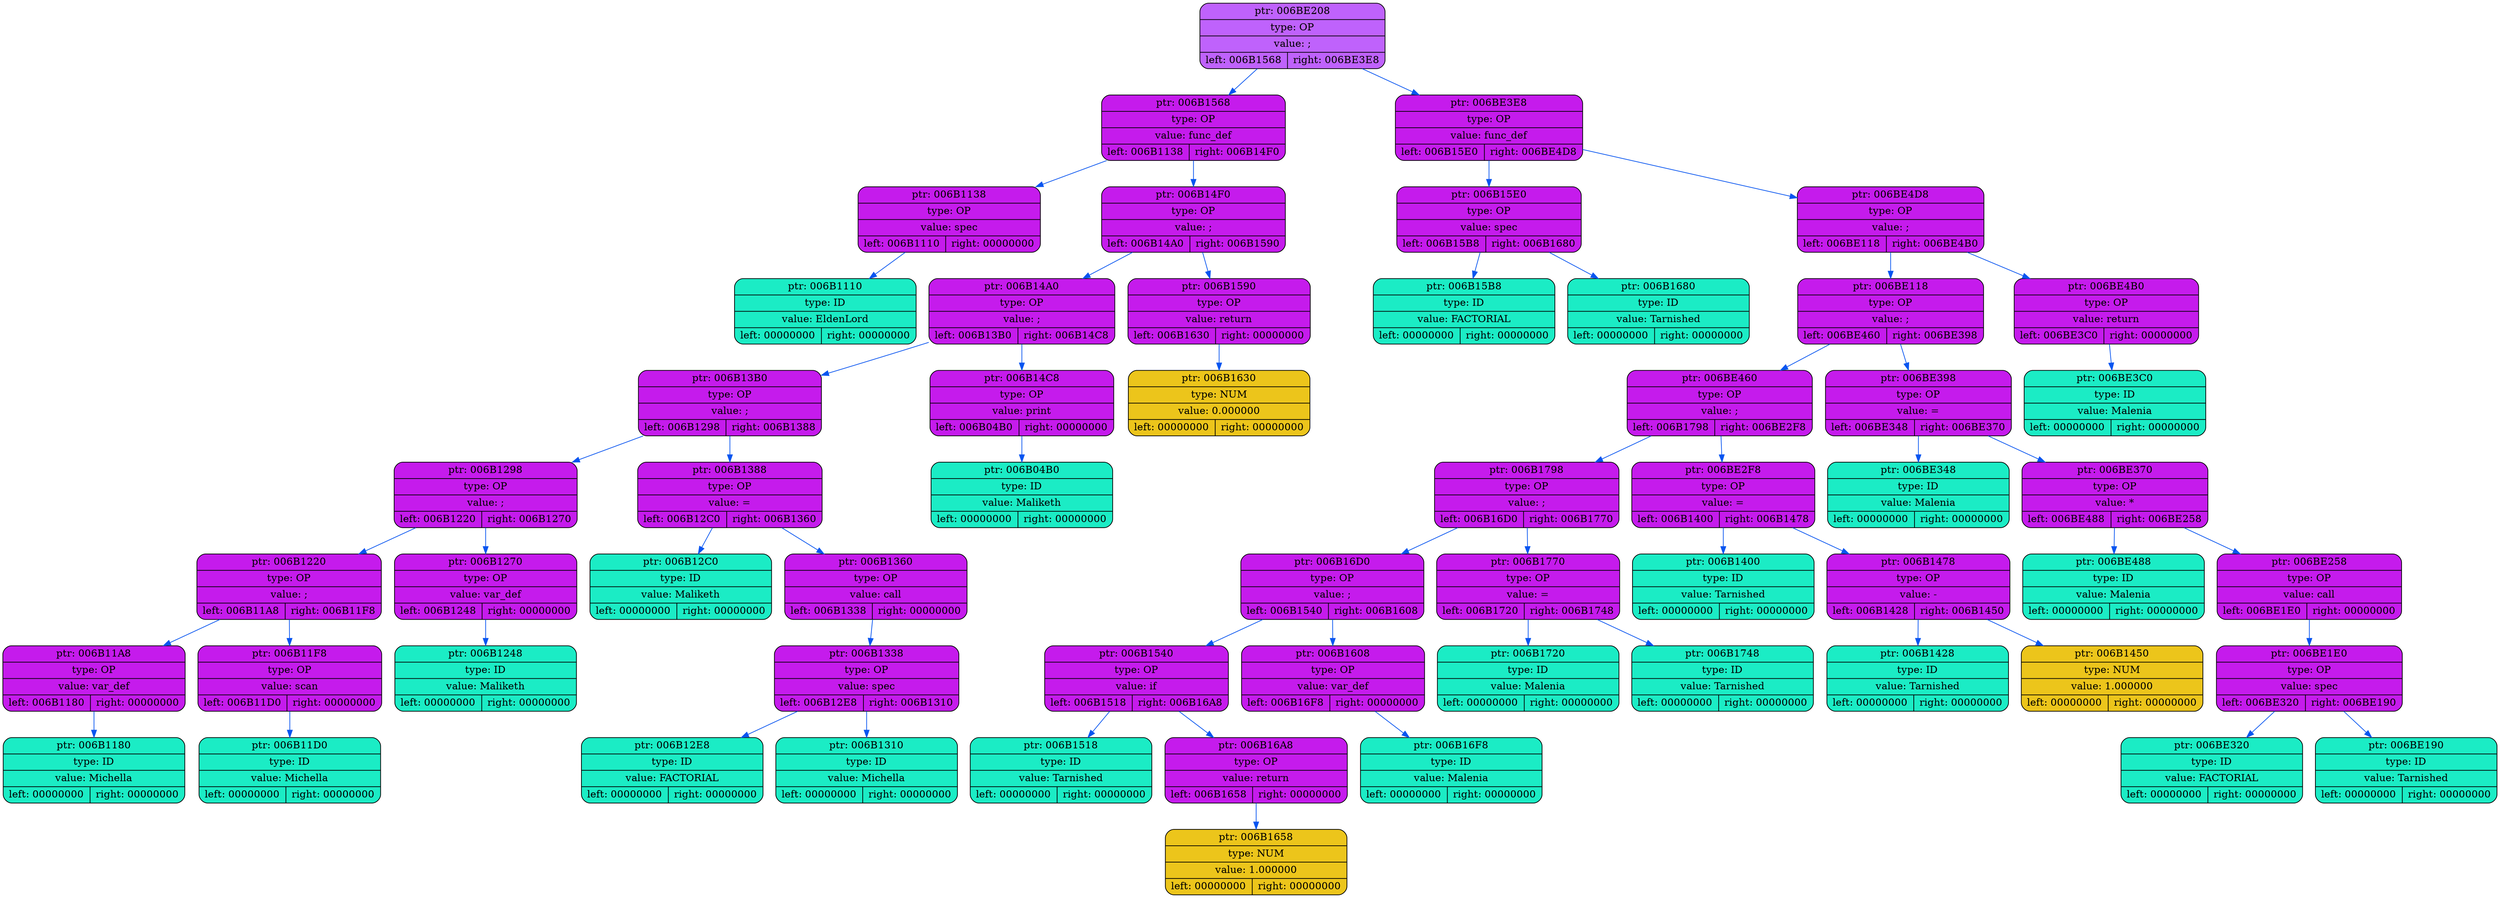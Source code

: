 digraph
{
    rankdir=TP

        node006BE208[shape=record,style="rounded,filled",fillcolor="#BF62FC",label="{ ptr: 006BE208 | type: OP | value: ;| { left: 006B1568 | right: 006BE3E8 }}"];
    node006BE208 -> node006B1568[color="#0855F0"]
    node006B1568[shape=record,style="rounded,filled",fillcolor="#C51BEC",label="{ ptr: 006B1568 | type: OP | value: func_def| { left: 006B1138 | right: 006B14F0 }}"];
    node006B1568 -> node006B1138[color="#0855F0"]
    node006B1138[shape=record,style="rounded,filled",fillcolor="#C51BEC",label="{ ptr: 006B1138 | type: OP | value: spec| { left: 006B1110 | right: 00000000 }}"];
    node006B1138 -> node006B1110[color="#0855F0"]
    node006B1110[shape=record,style="rounded,filled",fillcolor="#1BECC5",label="{ ptr: 006B1110 | type: ID | value: EldenLord| { left: 00000000 | right: 00000000 }}"];
    node006B1568 -> node006B14F0[color="#0855F0"]
    node006B14F0[shape=record,style="rounded,filled",fillcolor="#C51BEC",label="{ ptr: 006B14F0 | type: OP | value: ;| { left: 006B14A0 | right: 006B1590 }}"];
    node006B14F0 -> node006B14A0[color="#0855F0"]
    node006B14A0[shape=record,style="rounded,filled",fillcolor="#C51BEC",label="{ ptr: 006B14A0 | type: OP | value: ;| { left: 006B13B0 | right: 006B14C8 }}"];
    node006B14A0 -> node006B13B0[color="#0855F0"]
    node006B13B0[shape=record,style="rounded,filled",fillcolor="#C51BEC",label="{ ptr: 006B13B0 | type: OP | value: ;| { left: 006B1298 | right: 006B1388 }}"];
    node006B13B0 -> node006B1298[color="#0855F0"]
    node006B1298[shape=record,style="rounded,filled",fillcolor="#C51BEC",label="{ ptr: 006B1298 | type: OP | value: ;| { left: 006B1220 | right: 006B1270 }}"];
    node006B1298 -> node006B1220[color="#0855F0"]
    node006B1220[shape=record,style="rounded,filled",fillcolor="#C51BEC",label="{ ptr: 006B1220 | type: OP | value: ;| { left: 006B11A8 | right: 006B11F8 }}"];
    node006B1220 -> node006B11A8[color="#0855F0"]
    node006B11A8[shape=record,style="rounded,filled",fillcolor="#C51BEC",label="{ ptr: 006B11A8 | type: OP | value: var_def| { left: 006B1180 | right: 00000000 }}"];
    node006B11A8 -> node006B1180[color="#0855F0"]
    node006B1180[shape=record,style="rounded,filled",fillcolor="#1BECC5",label="{ ptr: 006B1180 | type: ID | value: Michella| { left: 00000000 | right: 00000000 }}"];
    node006B1220 -> node006B11F8[color="#0855F0"]
    node006B11F8[shape=record,style="rounded,filled",fillcolor="#C51BEC",label="{ ptr: 006B11F8 | type: OP | value: scan| { left: 006B11D0 | right: 00000000 }}"];
    node006B11F8 -> node006B11D0[color="#0855F0"]
    node006B11D0[shape=record,style="rounded,filled",fillcolor="#1BECC5",label="{ ptr: 006B11D0 | type: ID | value: Michella| { left: 00000000 | right: 00000000 }}"];
    node006B1298 -> node006B1270[color="#0855F0"]
    node006B1270[shape=record,style="rounded,filled",fillcolor="#C51BEC",label="{ ptr: 006B1270 | type: OP | value: var_def| { left: 006B1248 | right: 00000000 }}"];
    node006B1270 -> node006B1248[color="#0855F0"]
    node006B1248[shape=record,style="rounded,filled",fillcolor="#1BECC5",label="{ ptr: 006B1248 | type: ID | value: Maliketh| { left: 00000000 | right: 00000000 }}"];
    node006B13B0 -> node006B1388[color="#0855F0"]
    node006B1388[shape=record,style="rounded,filled",fillcolor="#C51BEC",label="{ ptr: 006B1388 | type: OP | value: =| { left: 006B12C0 | right: 006B1360 }}"];
    node006B1388 -> node006B12C0[color="#0855F0"]
    node006B12C0[shape=record,style="rounded,filled",fillcolor="#1BECC5",label="{ ptr: 006B12C0 | type: ID | value: Maliketh| { left: 00000000 | right: 00000000 }}"];
    node006B1388 -> node006B1360[color="#0855F0"]
    node006B1360[shape=record,style="rounded,filled",fillcolor="#C51BEC",label="{ ptr: 006B1360 | type: OP | value: call| { left: 006B1338 | right: 00000000 }}"];
    node006B1360 -> node006B1338[color="#0855F0"]
    node006B1338[shape=record,style="rounded,filled",fillcolor="#C51BEC",label="{ ptr: 006B1338 | type: OP | value: spec| { left: 006B12E8 | right: 006B1310 }}"];
    node006B1338 -> node006B12E8[color="#0855F0"]
    node006B12E8[shape=record,style="rounded,filled",fillcolor="#1BECC5",label="{ ptr: 006B12E8 | type: ID | value: FACTORIAL| { left: 00000000 | right: 00000000 }}"];
    node006B1338 -> node006B1310[color="#0855F0"]
    node006B1310[shape=record,style="rounded,filled",fillcolor="#1BECC5",label="{ ptr: 006B1310 | type: ID | value: Michella| { left: 00000000 | right: 00000000 }}"];
    node006B14A0 -> node006B14C8[color="#0855F0"]
    node006B14C8[shape=record,style="rounded,filled",fillcolor="#C51BEC",label="{ ptr: 006B14C8 | type: OP | value: print| { left: 006B04B0 | right: 00000000 }}"];
    node006B14C8 -> node006B04B0[color="#0855F0"]
    node006B04B0[shape=record,style="rounded,filled",fillcolor="#1BECC5",label="{ ptr: 006B04B0 | type: ID | value: Maliketh| { left: 00000000 | right: 00000000 }}"];
    node006B14F0 -> node006B1590[color="#0855F0"]
    node006B1590[shape=record,style="rounded,filled",fillcolor="#C51BEC",label="{ ptr: 006B1590 | type: OP | value: return| { left: 006B1630 | right: 00000000 }}"];
    node006B1590 -> node006B1630[color="#0855F0"]
    node006B1630[shape=record,style="rounded,filled",fillcolor="#ECC51B",label="{ ptr: 006B1630 | type: NUM | value: 0.000000| { left: 00000000 | right: 00000000 }}"];
    node006BE208 -> node006BE3E8[color="#0855F0"]
    node006BE3E8[shape=record,style="rounded,filled",fillcolor="#C51BEC",label="{ ptr: 006BE3E8 | type: OP | value: func_def| { left: 006B15E0 | right: 006BE4D8 }}"];
    node006BE3E8 -> node006B15E0[color="#0855F0"]
    node006B15E0[shape=record,style="rounded,filled",fillcolor="#C51BEC",label="{ ptr: 006B15E0 | type: OP | value: spec| { left: 006B15B8 | right: 006B1680 }}"];
    node006B15E0 -> node006B15B8[color="#0855F0"]
    node006B15B8[shape=record,style="rounded,filled",fillcolor="#1BECC5",label="{ ptr: 006B15B8 | type: ID | value: FACTORIAL| { left: 00000000 | right: 00000000 }}"];
    node006B15E0 -> node006B1680[color="#0855F0"]
    node006B1680[shape=record,style="rounded,filled",fillcolor="#1BECC5",label="{ ptr: 006B1680 | type: ID | value: Tarnished| { left: 00000000 | right: 00000000 }}"];
    node006BE3E8 -> node006BE4D8[color="#0855F0"]
    node006BE4D8[shape=record,style="rounded,filled",fillcolor="#C51BEC",label="{ ptr: 006BE4D8 | type: OP | value: ;| { left: 006BE118 | right: 006BE4B0 }}"];
    node006BE4D8 -> node006BE118[color="#0855F0"]
    node006BE118[shape=record,style="rounded,filled",fillcolor="#C51BEC",label="{ ptr: 006BE118 | type: OP | value: ;| { left: 006BE460 | right: 006BE398 }}"];
    node006BE118 -> node006BE460[color="#0855F0"]
    node006BE460[shape=record,style="rounded,filled",fillcolor="#C51BEC",label="{ ptr: 006BE460 | type: OP | value: ;| { left: 006B1798 | right: 006BE2F8 }}"];
    node006BE460 -> node006B1798[color="#0855F0"]
    node006B1798[shape=record,style="rounded,filled",fillcolor="#C51BEC",label="{ ptr: 006B1798 | type: OP | value: ;| { left: 006B16D0 | right: 006B1770 }}"];
    node006B1798 -> node006B16D0[color="#0855F0"]
    node006B16D0[shape=record,style="rounded,filled",fillcolor="#C51BEC",label="{ ptr: 006B16D0 | type: OP | value: ;| { left: 006B1540 | right: 006B1608 }}"];
    node006B16D0 -> node006B1540[color="#0855F0"]
    node006B1540[shape=record,style="rounded,filled",fillcolor="#C51BEC",label="{ ptr: 006B1540 | type: OP | value: if| { left: 006B1518 | right: 006B16A8 }}"];
    node006B1540 -> node006B1518[color="#0855F0"]
    node006B1518[shape=record,style="rounded,filled",fillcolor="#1BECC5",label="{ ptr: 006B1518 | type: ID | value: Tarnished| { left: 00000000 | right: 00000000 }}"];
    node006B1540 -> node006B16A8[color="#0855F0"]
    node006B16A8[shape=record,style="rounded,filled",fillcolor="#C51BEC",label="{ ptr: 006B16A8 | type: OP | value: return| { left: 006B1658 | right: 00000000 }}"];
    node006B16A8 -> node006B1658[color="#0855F0"]
    node006B1658[shape=record,style="rounded,filled",fillcolor="#ECC51B",label="{ ptr: 006B1658 | type: NUM | value: 1.000000| { left: 00000000 | right: 00000000 }}"];
    node006B16D0 -> node006B1608[color="#0855F0"]
    node006B1608[shape=record,style="rounded,filled",fillcolor="#C51BEC",label="{ ptr: 006B1608 | type: OP | value: var_def| { left: 006B16F8 | right: 00000000 }}"];
    node006B1608 -> node006B16F8[color="#0855F0"]
    node006B16F8[shape=record,style="rounded,filled",fillcolor="#1BECC5",label="{ ptr: 006B16F8 | type: ID | value: Malenia| { left: 00000000 | right: 00000000 }}"];
    node006B1798 -> node006B1770[color="#0855F0"]
    node006B1770[shape=record,style="rounded,filled",fillcolor="#C51BEC",label="{ ptr: 006B1770 | type: OP | value: =| { left: 006B1720 | right: 006B1748 }}"];
    node006B1770 -> node006B1720[color="#0855F0"]
    node006B1720[shape=record,style="rounded,filled",fillcolor="#1BECC5",label="{ ptr: 006B1720 | type: ID | value: Malenia| { left: 00000000 | right: 00000000 }}"];
    node006B1770 -> node006B1748[color="#0855F0"]
    node006B1748[shape=record,style="rounded,filled",fillcolor="#1BECC5",label="{ ptr: 006B1748 | type: ID | value: Tarnished| { left: 00000000 | right: 00000000 }}"];
    node006BE460 -> node006BE2F8[color="#0855F0"]
    node006BE2F8[shape=record,style="rounded,filled",fillcolor="#C51BEC",label="{ ptr: 006BE2F8 | type: OP | value: =| { left: 006B1400 | right: 006B1478 }}"];
    node006BE2F8 -> node006B1400[color="#0855F0"]
    node006B1400[shape=record,style="rounded,filled",fillcolor="#1BECC5",label="{ ptr: 006B1400 | type: ID | value: Tarnished| { left: 00000000 | right: 00000000 }}"];
    node006BE2F8 -> node006B1478[color="#0855F0"]
    node006B1478[shape=record,style="rounded,filled",fillcolor="#C51BEC",label="{ ptr: 006B1478 | type: OP | value: -| { left: 006B1428 | right: 006B1450 }}"];
    node006B1478 -> node006B1428[color="#0855F0"]
    node006B1428[shape=record,style="rounded,filled",fillcolor="#1BECC5",label="{ ptr: 006B1428 | type: ID | value: Tarnished| { left: 00000000 | right: 00000000 }}"];
    node006B1478 -> node006B1450[color="#0855F0"]
    node006B1450[shape=record,style="rounded,filled",fillcolor="#ECC51B",label="{ ptr: 006B1450 | type: NUM | value: 1.000000| { left: 00000000 | right: 00000000 }}"];
    node006BE118 -> node006BE398[color="#0855F0"]
    node006BE398[shape=record,style="rounded,filled",fillcolor="#C51BEC",label="{ ptr: 006BE398 | type: OP | value: =| { left: 006BE348 | right: 006BE370 }}"];
    node006BE398 -> node006BE348[color="#0855F0"]
    node006BE348[shape=record,style="rounded,filled",fillcolor="#1BECC5",label="{ ptr: 006BE348 | type: ID | value: Malenia| { left: 00000000 | right: 00000000 }}"];
    node006BE398 -> node006BE370[color="#0855F0"]
    node006BE370[shape=record,style="rounded,filled",fillcolor="#C51BEC",label="{ ptr: 006BE370 | type: OP | value: *| { left: 006BE488 | right: 006BE258 }}"];
    node006BE370 -> node006BE488[color="#0855F0"]
    node006BE488[shape=record,style="rounded,filled",fillcolor="#1BECC5",label="{ ptr: 006BE488 | type: ID | value: Malenia| { left: 00000000 | right: 00000000 }}"];
    node006BE370 -> node006BE258[color="#0855F0"]
    node006BE258[shape=record,style="rounded,filled",fillcolor="#C51BEC",label="{ ptr: 006BE258 | type: OP | value: call| { left: 006BE1E0 | right: 00000000 }}"];
    node006BE258 -> node006BE1E0[color="#0855F0"]
    node006BE1E0[shape=record,style="rounded,filled",fillcolor="#C51BEC",label="{ ptr: 006BE1E0 | type: OP | value: spec| { left: 006BE320 | right: 006BE190 }}"];
    node006BE1E0 -> node006BE320[color="#0855F0"]
    node006BE320[shape=record,style="rounded,filled",fillcolor="#1BECC5",label="{ ptr: 006BE320 | type: ID | value: FACTORIAL| { left: 00000000 | right: 00000000 }}"];
    node006BE1E0 -> node006BE190[color="#0855F0"]
    node006BE190[shape=record,style="rounded,filled",fillcolor="#1BECC5",label="{ ptr: 006BE190 | type: ID | value: Tarnished| { left: 00000000 | right: 00000000 }}"];
    node006BE4D8 -> node006BE4B0[color="#0855F0"]
    node006BE4B0[shape=record,style="rounded,filled",fillcolor="#C51BEC",label="{ ptr: 006BE4B0 | type: OP | value: return| { left: 006BE3C0 | right: 00000000 }}"];
    node006BE4B0 -> node006BE3C0[color="#0855F0"]
    node006BE3C0[shape=record,style="rounded,filled",fillcolor="#1BECC5",label="{ ptr: 006BE3C0 | type: ID | value: Malenia| { left: 00000000 | right: 00000000 }}"];
}